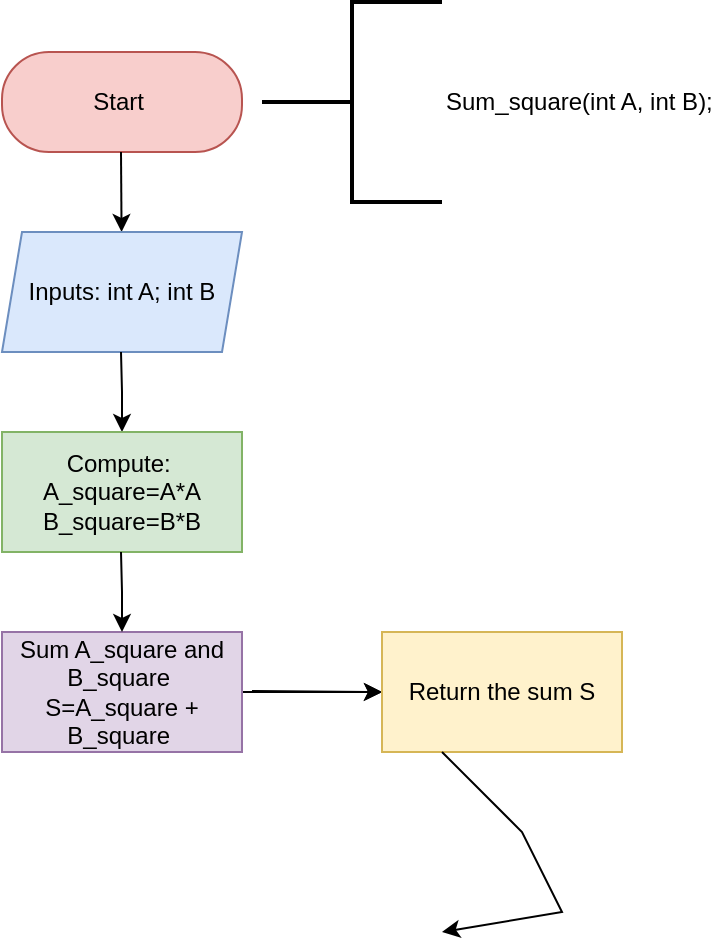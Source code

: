 <mxfile version="21.6.5" type="github">
  <diagram name="Page-1" id="U9sie8021qQXbP51csVM">
    <mxGraphModel dx="794" dy="1678" grid="1" gridSize="10" guides="1" tooltips="1" connect="1" arrows="1" fold="1" page="1" pageScale="1" pageWidth="827" pageHeight="1169" math="0" shadow="0">
      <root>
        <mxCell id="0" />
        <mxCell id="1" parent="0" />
        <mxCell id="IRmns1B_j3nlEJjdCm8q-1" value="Start&amp;nbsp;" style="rounded=1;whiteSpace=wrap;html=1;arcSize=47;fillColor=#f8cecc;strokeColor=#b85450;" vertex="1" parent="1">
          <mxGeometry x="320" y="-1120" width="120" height="50" as="geometry" />
        </mxCell>
        <mxCell id="IRmns1B_j3nlEJjdCm8q-2" value="Sum_square(int A, int B);&amp;nbsp;" style="strokeWidth=2;html=1;shape=mxgraph.flowchart.annotation_2;align=left;labelPosition=right;pointerEvents=1;" vertex="1" parent="1">
          <mxGeometry x="450" y="-1145" width="90" height="100" as="geometry" />
        </mxCell>
        <mxCell id="IRmns1B_j3nlEJjdCm8q-3" value="" style="endArrow=classic;html=1;rounded=0;" edge="1" parent="1" target="IRmns1B_j3nlEJjdCm8q-5">
          <mxGeometry relative="1" as="geometry">
            <mxPoint x="379.5" y="-1070" as="sourcePoint" />
            <mxPoint x="380" y="-1000" as="targetPoint" />
          </mxGeometry>
        </mxCell>
        <mxCell id="IRmns1B_j3nlEJjdCm8q-5" value="Inputs: int A; int B" style="shape=parallelogram;perimeter=parallelogramPerimeter;whiteSpace=wrap;html=1;fixedSize=1;size=10;fillColor=#dae8fc;strokeColor=#6c8ebf;" vertex="1" parent="1">
          <mxGeometry x="320" y="-1030" width="120" height="60" as="geometry" />
        </mxCell>
        <mxCell id="IRmns1B_j3nlEJjdCm8q-7" value="" style="endArrow=classic;html=1;rounded=0;" edge="1" parent="1">
          <mxGeometry relative="1" as="geometry">
            <mxPoint x="379.5" y="-970" as="sourcePoint" />
            <mxPoint x="380" y="-930" as="targetPoint" />
            <Array as="points">
              <mxPoint x="380" y="-950" />
            </Array>
          </mxGeometry>
        </mxCell>
        <mxCell id="IRmns1B_j3nlEJjdCm8q-8" value="Compute:&amp;nbsp;&lt;br&gt;A_square=A*A&lt;br&gt;B_square=B*B" style="rounded=0;whiteSpace=wrap;html=1;fillColor=#d5e8d4;strokeColor=#82b366;" vertex="1" parent="1">
          <mxGeometry x="320" y="-930" width="120" height="60" as="geometry" />
        </mxCell>
        <mxCell id="IRmns1B_j3nlEJjdCm8q-15" value="" style="edgeStyle=orthogonalEdgeStyle;rounded=0;orthogonalLoop=1;jettySize=auto;html=1;" edge="1" parent="1" source="IRmns1B_j3nlEJjdCm8q-9" target="IRmns1B_j3nlEJjdCm8q-14">
          <mxGeometry relative="1" as="geometry" />
        </mxCell>
        <mxCell id="IRmns1B_j3nlEJjdCm8q-9" value="Sum A_square and B_square&amp;nbsp;&lt;br&gt;S=A_square + B_square&amp;nbsp;" style="rounded=0;whiteSpace=wrap;html=1;fillColor=#e1d5e7;strokeColor=#9673a6;" vertex="1" parent="1">
          <mxGeometry x="320" y="-830" width="120" height="60" as="geometry" />
        </mxCell>
        <mxCell id="IRmns1B_j3nlEJjdCm8q-11" value="" style="endArrow=classic;html=1;rounded=0;" edge="1" parent="1">
          <mxGeometry relative="1" as="geometry">
            <mxPoint x="379.5" y="-870" as="sourcePoint" />
            <mxPoint x="380" y="-830" as="targetPoint" />
            <Array as="points">
              <mxPoint x="380" y="-850" />
            </Array>
          </mxGeometry>
        </mxCell>
        <mxCell id="IRmns1B_j3nlEJjdCm8q-12" value="" style="endArrow=classic;html=1;rounded=0;" edge="1" parent="1">
          <mxGeometry relative="1" as="geometry">
            <mxPoint x="445" y="-800.5" as="sourcePoint" />
            <mxPoint x="510" y="-800" as="targetPoint" />
          </mxGeometry>
        </mxCell>
        <mxCell id="IRmns1B_j3nlEJjdCm8q-14" value="Return the sum S" style="rounded=0;whiteSpace=wrap;html=1;fillColor=#fff2cc;strokeColor=#d6b656;" vertex="1" parent="1">
          <mxGeometry x="510" y="-830" width="120" height="60" as="geometry" />
        </mxCell>
        <mxCell id="IRmns1B_j3nlEJjdCm8q-17" value="" style="endArrow=classic;html=1;rounded=0;exitX=0.25;exitY=1;exitDx=0;exitDy=0;" edge="1" parent="1">
          <mxGeometry relative="1" as="geometry">
            <mxPoint x="540" y="-770" as="sourcePoint" />
            <mxPoint x="540" y="-680" as="targetPoint" />
            <Array as="points">
              <mxPoint x="580" y="-730" />
              <mxPoint x="600" y="-690" />
            </Array>
          </mxGeometry>
        </mxCell>
      </root>
    </mxGraphModel>
  </diagram>
</mxfile>
